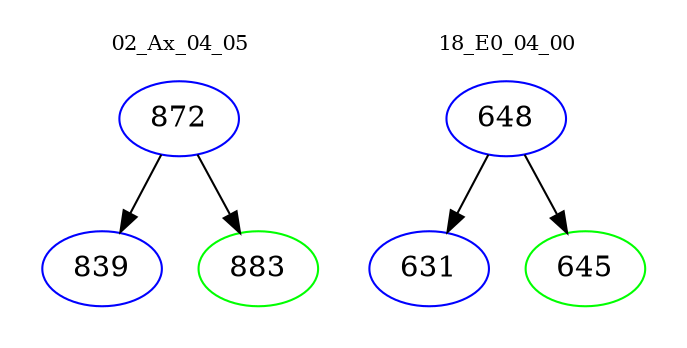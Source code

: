 digraph{
subgraph cluster_0 {
color = white
label = "02_Ax_04_05";
fontsize=10;
T0_872 [label="872", color="blue"]
T0_872 -> T0_839 [color="black"]
T0_839 [label="839", color="blue"]
T0_872 -> T0_883 [color="black"]
T0_883 [label="883", color="green"]
}
subgraph cluster_1 {
color = white
label = "18_E0_04_00";
fontsize=10;
T1_648 [label="648", color="blue"]
T1_648 -> T1_631 [color="black"]
T1_631 [label="631", color="blue"]
T1_648 -> T1_645 [color="black"]
T1_645 [label="645", color="green"]
}
}
